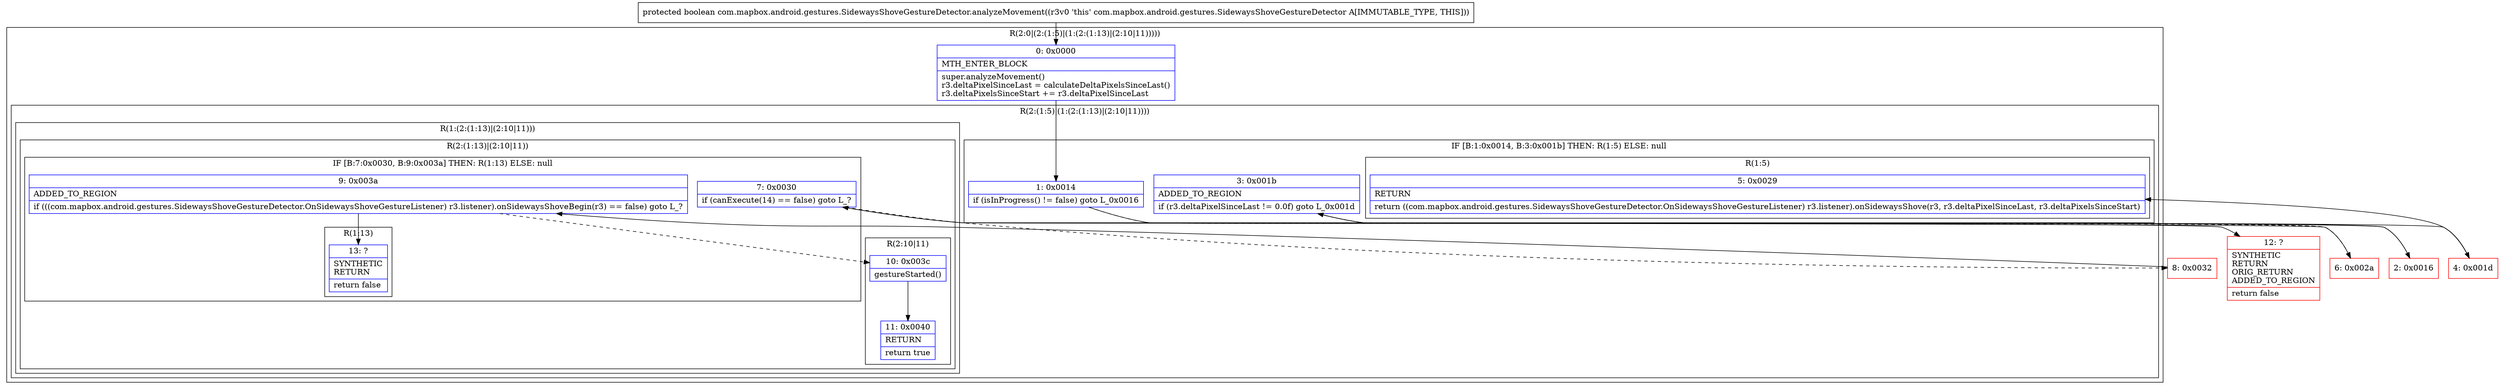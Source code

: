 digraph "CFG forcom.mapbox.android.gestures.SidewaysShoveGestureDetector.analyzeMovement()Z" {
subgraph cluster_Region_1160311743 {
label = "R(2:0|(2:(1:5)|(1:(2:(1:13)|(2:10|11)))))";
node [shape=record,color=blue];
Node_0 [shape=record,label="{0\:\ 0x0000|MTH_ENTER_BLOCK\l|super.analyzeMovement()\lr3.deltaPixelSinceLast = calculateDeltaPixelsSinceLast()\lr3.deltaPixelsSinceStart += r3.deltaPixelSinceLast\l}"];
subgraph cluster_Region_1374691477 {
label = "R(2:(1:5)|(1:(2:(1:13)|(2:10|11))))";
node [shape=record,color=blue];
subgraph cluster_IfRegion_782360743 {
label = "IF [B:1:0x0014, B:3:0x001b] THEN: R(1:5) ELSE: null";
node [shape=record,color=blue];
Node_1 [shape=record,label="{1\:\ 0x0014|if (isInProgress() != false) goto L_0x0016\l}"];
Node_3 [shape=record,label="{3\:\ 0x001b|ADDED_TO_REGION\l|if (r3.deltaPixelSinceLast != 0.0f) goto L_0x001d\l}"];
subgraph cluster_Region_326769867 {
label = "R(1:5)";
node [shape=record,color=blue];
Node_5 [shape=record,label="{5\:\ 0x0029|RETURN\l|return ((com.mapbox.android.gestures.SidewaysShoveGestureDetector.OnSidewaysShoveGestureListener) r3.listener).onSidewaysShove(r3, r3.deltaPixelSinceLast, r3.deltaPixelsSinceStart)\l}"];
}
}
subgraph cluster_Region_290304016 {
label = "R(1:(2:(1:13)|(2:10|11)))";
node [shape=record,color=blue];
subgraph cluster_Region_1097453092 {
label = "R(2:(1:13)|(2:10|11))";
node [shape=record,color=blue];
subgraph cluster_IfRegion_1626122870 {
label = "IF [B:7:0x0030, B:9:0x003a] THEN: R(1:13) ELSE: null";
node [shape=record,color=blue];
Node_7 [shape=record,label="{7\:\ 0x0030|if (canExecute(14) == false) goto L_?\l}"];
Node_9 [shape=record,label="{9\:\ 0x003a|ADDED_TO_REGION\l|if (((com.mapbox.android.gestures.SidewaysShoveGestureDetector.OnSidewaysShoveGestureListener) r3.listener).onSidewaysShoveBegin(r3) == false) goto L_?\l}"];
subgraph cluster_Region_590573284 {
label = "R(1:13)";
node [shape=record,color=blue];
Node_13 [shape=record,label="{13\:\ ?|SYNTHETIC\lRETURN\l|return false\l}"];
}
}
subgraph cluster_Region_1602389922 {
label = "R(2:10|11)";
node [shape=record,color=blue];
Node_10 [shape=record,label="{10\:\ 0x003c|gestureStarted()\l}"];
Node_11 [shape=record,label="{11\:\ 0x0040|RETURN\l|return true\l}"];
}
}
}
}
}
Node_2 [shape=record,color=red,label="{2\:\ 0x0016}"];
Node_4 [shape=record,color=red,label="{4\:\ 0x001d}"];
Node_6 [shape=record,color=red,label="{6\:\ 0x002a}"];
Node_8 [shape=record,color=red,label="{8\:\ 0x0032}"];
Node_12 [shape=record,color=red,label="{12\:\ ?|SYNTHETIC\lRETURN\lORIG_RETURN\lADDED_TO_REGION\l|return false\l}"];
MethodNode[shape=record,label="{protected boolean com.mapbox.android.gestures.SidewaysShoveGestureDetector.analyzeMovement((r3v0 'this' com.mapbox.android.gestures.SidewaysShoveGestureDetector A[IMMUTABLE_TYPE, THIS])) }"];
MethodNode -> Node_0;
Node_0 -> Node_1;
Node_1 -> Node_2;
Node_1 -> Node_6[style=dashed];
Node_3 -> Node_4;
Node_3 -> Node_6[style=dashed];
Node_7 -> Node_8[style=dashed];
Node_7 -> Node_12;
Node_9 -> Node_10[style=dashed];
Node_9 -> Node_13;
Node_10 -> Node_11;
Node_2 -> Node_3;
Node_4 -> Node_5;
Node_6 -> Node_7;
Node_8 -> Node_9;
}

